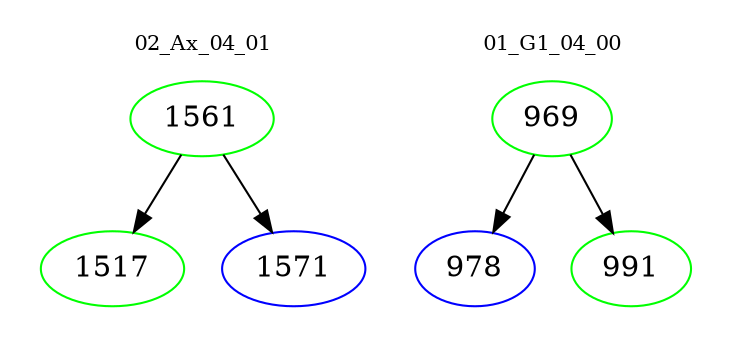 digraph{
subgraph cluster_0 {
color = white
label = "02_Ax_04_01";
fontsize=10;
T0_1561 [label="1561", color="green"]
T0_1561 -> T0_1517 [color="black"]
T0_1517 [label="1517", color="green"]
T0_1561 -> T0_1571 [color="black"]
T0_1571 [label="1571", color="blue"]
}
subgraph cluster_1 {
color = white
label = "01_G1_04_00";
fontsize=10;
T1_969 [label="969", color="green"]
T1_969 -> T1_978 [color="black"]
T1_978 [label="978", color="blue"]
T1_969 -> T1_991 [color="black"]
T1_991 [label="991", color="green"]
}
}
